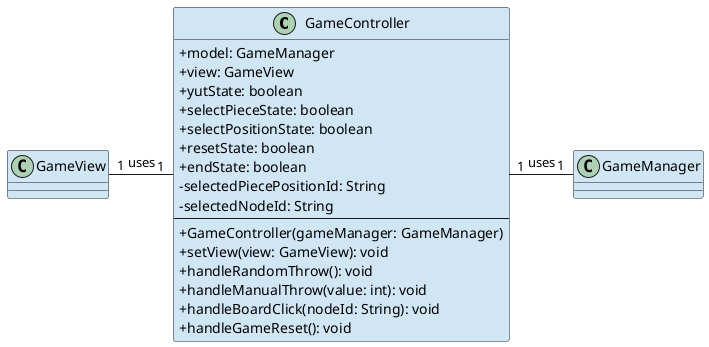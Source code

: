 @startuml controller-class-diagram.puml
' Controller Layer
skinparam classAttributeIconSize 0
skinparam classBackgroundColor #D0E6F5


class GameController {
  + model: GameManager
  + view: GameView
  + yutState: boolean
  + selectPieceState: boolean
  + selectPositionState: boolean
  + resetState: boolean
  + endState: boolean
  - selectedPiecePositionId: String
  - selectedNodeId: String
  --
  + GameController(gameManager: GameManager)
  + setView(view: GameView): void
  + handleRandomThrow(): void
  + handleManualThrow(value: int): void
  + handleBoardClick(nodeId: String): void
  + handleGameReset(): void
}

' Relationships (to Model and View)

GameController "1" -right- "1" GameManager : uses
GameController "1" -left- "1" GameView : uses

@enduml 